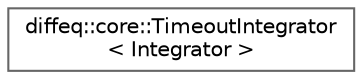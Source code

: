 digraph "Graphical Class Hierarchy"
{
 // LATEX_PDF_SIZE
  bgcolor="transparent";
  edge [fontname=Helvetica,fontsize=10,labelfontname=Helvetica,labelfontsize=10];
  node [fontname=Helvetica,fontsize=10,shape=box,height=0.2,width=0.4];
  rankdir="LR";
  Node0 [id="Node000000",label="diffeq::core::TimeoutIntegrator\l\< Integrator \>",height=0.2,width=0.4,color="grey40", fillcolor="white", style="filled",URL="$classdiffeq_1_1core_1_1_timeout_integrator.html",tooltip="Timeout-enabled integration wrapper."];
}
